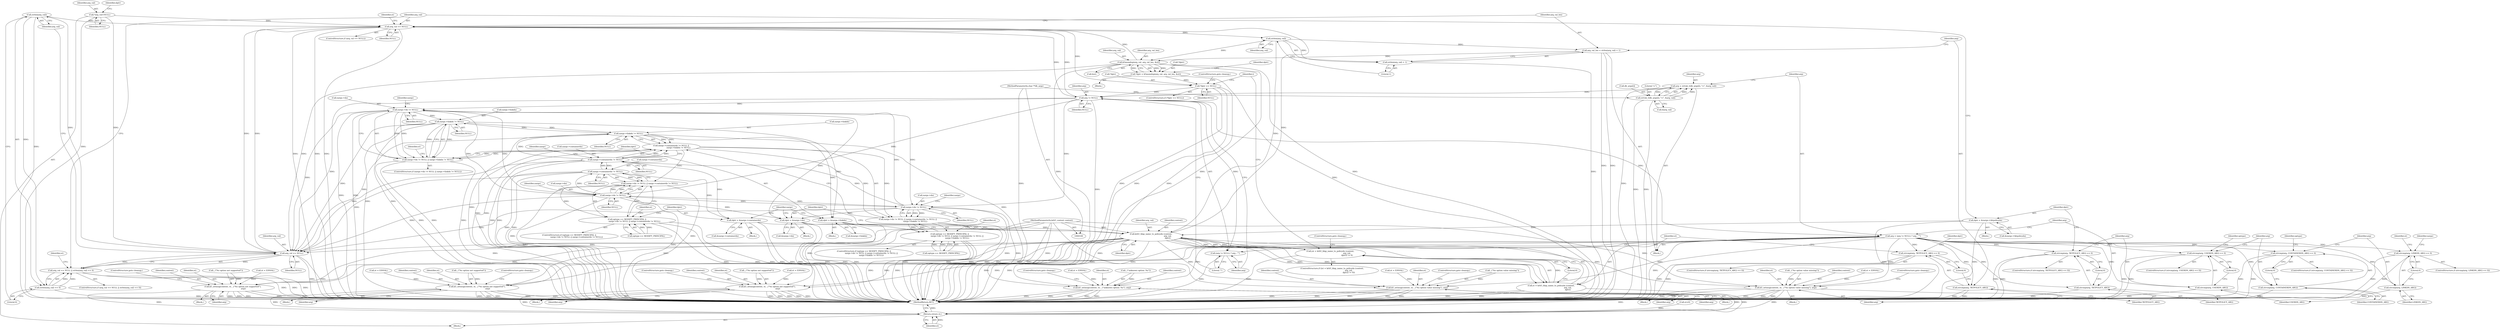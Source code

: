 digraph "0_krb5_08c642c09c38a9c6454ab43a9b53b2a89b9eef99@API" {
"1000322" [label="(Call,strlen(arg_val))"];
"1000318" [label="(Call,arg_val == NULL)"];
"1000368" [label="(Call,krb5_ldap_name_to_policydn (context,\n                                                      arg_val,\n                                                      dptr))"];
"1000101" [label="(MethodParameterIn,krb5_context context)"];
"1000354" [label="(Call,strlen(arg_val))"];
"1000337" [label="(Call,arg_val == NULL)"];
"1000379" [label="(Call,k5memdup(arg_val, arg_val_len, &st))"];
"1000351" [label="(Call,arg_val_len = strlen(arg_val) + 1)"];
"1000119" [label="(Call,*arg_val=NULL)"];
"1000322" [label="(Call,strlen(arg_val))"];
"1000155" [label="(Call,arg != NULL)"];
"1000143" [label="(Call,arg = strtok_r(db_args[i], \"=\", &arg_val))"];
"1000145" [label="(Call,strtok_r(db_args[i], \"=\", &arg_val))"];
"1000102" [label="(MethodParameterIn,char **db_args)"];
"1000385" [label="(Call,*dptr == NULL)"];
"1000376" [label="(Call,*dptr = k5memdup(arg_val, arg_val_len, &st))"];
"1000167" [label="(Call,dptr = &xargs->tktpolicydn)"];
"1000293" [label="(Call,dptr = &xargs->linkdn)"];
"1000199" [label="(Call,xargs->linkdn != NULL)"];
"1000277" [label="(Call,xargs->linkdn != NULL)"];
"1000272" [label="(Call,xargs->dn != NULL)"];
"1000235" [label="(Call,xargs->dn != NULL)"];
"1000188" [label="(Call,xargs->dn != NULL)"];
"1000194" [label="(Call,xargs->containerdn != NULL)"];
"1000240" [label="(Call,xargs->containerdn != NULL)"];
"1000215" [label="(Call,dptr = &xargs->dn)"];
"1000256" [label="(Call,dptr = &xargs->containerdn)"];
"1000321" [label="(Call,strlen(arg_val) == 0)"];
"1000317" [label="(Call,arg_val == NULL || strlen(arg_val) == 0)"];
"1000152" [label="(Call,arg = (arg != NULL) ? arg : \"\")"];
"1000161" [label="(Call,strcmp(arg, TKTPOLICY_ARG) == 0)"];
"1000162" [label="(Call,strcmp(arg, TKTPOLICY_ARG))"];
"1000176" [label="(Call,strcmp(arg, USERDN_ARG) == 0)"];
"1000177" [label="(Call,strcmp(arg, USERDN_ARG))"];
"1000208" [label="(Call,k5_setmsg(context, st, _(\"%s option not supported\"),\n                                  arg))"];
"1000391" [label="(Return,return st;)"];
"1000223" [label="(Call,strcmp(arg, CONTAINERDN_ARG) == 0)"];
"1000224" [label="(Call,strcmp(arg, CONTAINERDN_ARG))"];
"1000249" [label="(Call,k5_setmsg(context, st, _(\"%s option not supported\"),\n                                  arg))"];
"1000264" [label="(Call,strcmp(arg, LINKDN_ARG) == 0)"];
"1000265" [label="(Call,strcmp(arg, LINKDN_ARG))"];
"1000286" [label="(Call,k5_setmsg(context, st, _(\"%s option not supported\"),\n                                  arg))"];
"1000304" [label="(Call,k5_setmsg(context, st, _(\"unknown option: %s\"), arg))"];
"1000329" [label="(Call,k5_setmsg(context, st, _(\"%s option value missing\"), arg))"];
"1000344" [label="(Call,k5_setmsg(context, st, _(\"%s option value missing\"), arg))"];
"1000358" [label="(Call,strcmp(arg, TKTPOLICY_ARG) == 0)"];
"1000359" [label="(Call,strcmp(arg, TKTPOLICY_ARG))"];
"1000154" [label="(Call,(arg != NULL) ? arg : \"\")"];
"1000187" [label="(Call,xargs->dn != NULL || xargs->containerdn != NULL ||\n                        xargs->linkdn != NULL)"];
"1000183" [label="(Call,optype == MODIFY_PRINCIPAL ||\n                        xargs->dn != NULL || xargs->containerdn != NULL ||\n                        xargs->linkdn != NULL)"];
"1000193" [label="(Call,xargs->containerdn != NULL ||\n                        xargs->linkdn != NULL)"];
"1000234" [label="(Call,xargs->dn != NULL || xargs->containerdn != NULL)"];
"1000230" [label="(Call,optype == MODIFY_PRINCIPAL ||\n                        xargs->dn != NULL || xargs->containerdn != NULL)"];
"1000271" [label="(Call,xargs->dn != NULL || xargs->linkdn != NULL)"];
"1000365" [label="(Call,(st = krb5_ldap_name_to_policydn (context,\n                                                      arg_val,\n                                                      dptr)) != 0)"];
"1000366" [label="(Call,st = krb5_ldap_name_to_policydn (context,\n                                                      arg_val,\n                                                      dptr))"];
"1000353" [label="(Call,strlen(arg_val) + 1)"];
"1000177" [label="(Call,strcmp(arg, USERDN_ARG))"];
"1000241" [label="(Call,xargs->containerdn)"];
"1000254" [label="(Identifier,arg)"];
"1000231" [label="(Call,optype == MODIFY_PRINCIPAL)"];
"1000269" [label="(Block,)"];
"1000229" [label="(ControlStructure,if (optype == MODIFY_PRINCIPAL ||\n                        xargs->dn != NULL || xargs->containerdn != NULL))"];
"1000355" [label="(Identifier,arg_val)"];
"1000321" [label="(Call,strlen(arg_val) == 0)"];
"1000200" [label="(Call,xargs->linkdn)"];
"1000222" [label="(ControlStructure,if (strcmp(arg, CONTAINERDN_ARG) == 0))"];
"1000332" [label="(Call,_(\"%s option value missing\"))"];
"1000284" [label="(Identifier,st)"];
"1000152" [label="(Call,arg = (arg != NULL) ? arg : \"\")"];
"1000322" [label="(Call,strlen(arg_val))"];
"1000101" [label="(MethodParameterIn,krb5_context context)"];
"1000256" [label="(Call,dptr = &xargs->containerdn)"];
"1000347" [label="(Call,_(\"%s option value missing\"))"];
"1000266" [label="(Identifier,arg)"];
"1000163" [label="(Identifier,arg)"];
"1000249" [label="(Call,k5_setmsg(context, st, _(\"%s option not supported\"),\n                                  arg))"];
"1000225" [label="(Identifier,arg)"];
"1000344" [label="(Call,k5_setmsg(context, st, _(\"%s option value missing\"), arg))"];
"1000283" [label="(Call,st = EINVAL)"];
"1000210" [label="(Identifier,st)"];
"1000331" [label="(Identifier,st)"];
"1000278" [label="(Call,xargs->linkdn)"];
"1000178" [label="(Identifier,arg)"];
"1000199" [label="(Call,xargs->linkdn != NULL)"];
"1000246" [label="(Call,st = EINVAL)"];
"1000289" [label="(Call,_(\"%s option not supported\"))"];
"1000149" [label="(Literal,\"=\")"];
"1000188" [label="(Call,xargs->dn != NULL)"];
"1000370" [label="(Identifier,arg_val)"];
"1000305" [label="(Identifier,context)"];
"1000157" [label="(Identifier,NULL)"];
"1000228" [label="(Block,)"];
"1000161" [label="(Call,strcmp(arg, TKTPOLICY_ARG) == 0)"];
"1000337" [label="(Call,arg_val == NULL)"];
"1000309" [label="(Identifier,arg)"];
"1000234" [label="(Call,xargs->dn != NULL || xargs->containerdn != NULL)"];
"1000317" [label="(Call,arg_val == NULL || strlen(arg_val) == 0)"];
"1000356" [label="(Literal,1)"];
"1000120" [label="(Identifier,arg_val)"];
"1000124" [label="(Identifier,dptr)"];
"1000319" [label="(Identifier,arg_val)"];
"1000257" [label="(Identifier,dptr)"];
"1000371" [label="(Identifier,dptr)"];
"1000271" [label="(Call,xargs->dn != NULL || xargs->linkdn != NULL)"];
"1000316" [label="(ControlStructure,if (arg_val == NULL || strlen(arg_val) == 0))"];
"1000381" [label="(Identifier,arg_val_len)"];
"1000146" [label="(Call,db_args[i])"];
"1000292" [label="(ControlStructure,goto cleanup;)"];
"1000377" [label="(Call,*dptr)"];
"1000242" [label="(Identifier,xargs)"];
"1000323" [label="(Identifier,arg_val)"];
"1000176" [label="(Call,strcmp(arg, USERDN_ARG) == 0)"];
"1000230" [label="(Call,optype == MODIFY_PRINCIPAL ||\n                        xargs->dn != NULL || xargs->containerdn != NULL)"];
"1000310" [label="(ControlStructure,goto cleanup;)"];
"1000195" [label="(Call,xargs->containerdn)"];
"1000245" [label="(Block,)"];
"1000179" [label="(Identifier,USERDN_ARG)"];
"1000227" [label="(Literal,0)"];
"1000329" [label="(Call,k5_setmsg(context, st, _(\"%s option value missing\"), arg))"];
"1000393" [label="(MethodReturn,RET)"];
"1000180" [label="(Literal,0)"];
"1000144" [label="(Identifier,arg)"];
"1000325" [label="(Block,)"];
"1000205" [label="(Call,st = EINVAL)"];
"1000313" [label="(Identifier,xargs)"];
"1000203" [label="(Identifier,NULL)"];
"1000352" [label="(Identifier,arg_val_len)"];
"1000226" [label="(Identifier,CONTAINERDN_ARG)"];
"1000287" [label="(Identifier,context)"];
"1000335" [label="(ControlStructure,goto cleanup;)"];
"1000244" [label="(Identifier,NULL)"];
"1000264" [label="(Call,strcmp(arg, LINKDN_ARG) == 0)"];
"1000334" [label="(Identifier,arg)"];
"1000358" [label="(Call,strcmp(arg, TKTPOLICY_ARG) == 0)"];
"1000162" [label="(Call,strcmp(arg, TKTPOLICY_ARG))"];
"1000304" [label="(Call,k5_setmsg(context, st, _(\"unknown option: %s\"), arg))"];
"1000143" [label="(Call,arg = strtok_r(db_args[i], \"=\", &arg_val))"];
"1000302" [label="(Identifier,st)"];
"1000102" [label="(MethodParameterIn,char **db_args)"];
"1000216" [label="(Identifier,dptr)"];
"1000247" [label="(Identifier,st)"];
"1000184" [label="(Call,optype == MODIFY_PRINCIPAL)"];
"1000291" [label="(Identifier,arg)"];
"1000367" [label="(Identifier,st)"];
"1000175" [label="(ControlStructure,if (strcmp(arg, USERDN_ARG) == 0))"];
"1000277" [label="(Call,xargs->linkdn != NULL)"];
"1000141" [label="(Identifier,i)"];
"1000250" [label="(Identifier,context)"];
"1000376" [label="(Call,*dptr = k5memdup(arg_val, arg_val_len, &st))"];
"1000268" [label="(Literal,0)"];
"1000389" [label="(ControlStructure,goto cleanup;)"];
"1000392" [label="(Identifier,st)"];
"1000301" [label="(Call,st = EINVAL)"];
"1000273" [label="(Call,xargs->dn)"];
"1000345" [label="(Identifier,context)"];
"1000288" [label="(Identifier,st)"];
"1000380" [label="(Identifier,arg_val)"];
"1000232" [label="(Identifier,optype)"];
"1000183" [label="(Call,optype == MODIFY_PRINCIPAL ||\n                        xargs->dn != NULL || xargs->containerdn != NULL ||\n                        xargs->linkdn != NULL)"];
"1000251" [label="(Identifier,st)"];
"1000307" [label="(Call,_(\"unknown option: %s\"))"];
"1000318" [label="(Call,arg_val == NULL)"];
"1000324" [label="(Literal,0)"];
"1000270" [label="(ControlStructure,if (xargs->dn != NULL || xargs->linkdn != NULL))"];
"1000375" [label="(Block,)"];
"1000192" [label="(Identifier,NULL)"];
"1000385" [label="(Call,*dptr == NULL)"];
"1000213" [label="(Identifier,arg)"];
"1000158" [label="(Identifier,arg)"];
"1000198" [label="(Identifier,NULL)"];
"1000208" [label="(Call,k5_setmsg(context, st, _(\"%s option not supported\"),\n                                  arg))"];
"1000154" [label="(Call,(arg != NULL) ? arg : \"\")"];
"1000364" [label="(ControlStructure,if ((st = krb5_ldap_name_to_policydn (context,\n                                                      arg_val,\n                                                      dptr)) != 0))"];
"1000193" [label="(Call,xargs->containerdn != NULL ||\n                        xargs->linkdn != NULL)"];
"1000379" [label="(Call,k5memdup(arg_val, arg_val_len, &st))"];
"1000306" [label="(Identifier,st)"];
"1000330" [label="(Identifier,context)"];
"1000366" [label="(Call,st = krb5_ldap_name_to_policydn (context,\n                                                      arg_val,\n                                                      dptr))"];
"1000362" [label="(Literal,0)"];
"1000215" [label="(Call,dptr = &xargs->dn)"];
"1000326" [label="(Call,st = EINVAL)"];
"1000267" [label="(Identifier,LINKDN_ARG)"];
"1000368" [label="(Call,krb5_ldap_name_to_policydn (context,\n                                                      arg_val,\n                                                      dptr))"];
"1000339" [label="(Identifier,NULL)"];
"1000391" [label="(Return,return st;)"];
"1000167" [label="(Call,dptr = &xargs->tktpolicydn)"];
"1000121" [label="(Identifier,NULL)"];
"1000153" [label="(Identifier,arg)"];
"1000217" [label="(Call,&xargs->dn)"];
"1000351" [label="(Call,arg_val_len = strlen(arg_val) + 1)"];
"1000295" [label="(Call,&xargs->linkdn)"];
"1000185" [label="(Identifier,optype)"];
"1000360" [label="(Identifier,arg)"];
"1000265" [label="(Call,strcmp(arg, LINKDN_ARG))"];
"1000155" [label="(Call,arg != NULL)"];
"1000341" [label="(Call,st = EINVAL)"];
"1000384" [label="(ControlStructure,if (*dptr == NULL))"];
"1000204" [label="(Block,)"];
"1000350" [label="(ControlStructure,goto cleanup;)"];
"1000201" [label="(Identifier,xargs)"];
"1000239" [label="(Identifier,NULL)"];
"1000382" [label="(Call,&st)"];
"1000189" [label="(Call,xargs->dn)"];
"1000168" [label="(Identifier,dptr)"];
"1000182" [label="(ControlStructure,if (optype == MODIFY_PRINCIPAL ||\n                        xargs->dn != NULL || xargs->containerdn != NULL ||\n                        xargs->linkdn != NULL))"];
"1000272" [label="(Call,xargs->dn != NULL)"];
"1000258" [label="(Call,&xargs->containerdn)"];
"1000349" [label="(Identifier,arg)"];
"1000165" [label="(Literal,0)"];
"1000300" [label="(Block,)"];
"1000346" [label="(Identifier,st)"];
"1000281" [label="(Identifier,NULL)"];
"1000276" [label="(Identifier,NULL)"];
"1000164" [label="(Identifier,TKTPOLICY_ARG)"];
"1000357" [label="(ControlStructure,if (strcmp(arg, TKTPOLICY_ARG) == 0))"];
"1000223" [label="(Call,strcmp(arg, CONTAINERDN_ARG) == 0)"];
"1000373" [label="(ControlStructure,goto cleanup;)"];
"1000169" [label="(Call,&xargs->tktpolicydn)"];
"1000235" [label="(Call,xargs->dn != NULL)"];
"1000263" [label="(ControlStructure,if (strcmp(arg, LINKDN_ARG) == 0))"];
"1000388" [label="(Identifier,NULL)"];
"1000194" [label="(Call,xargs->containerdn != NULL)"];
"1000274" [label="(Identifier,xargs)"];
"1000166" [label="(Block,)"];
"1000214" [label="(ControlStructure,goto cleanup;)"];
"1000293" [label="(Call,dptr = &xargs->linkdn)"];
"1000111" [label="(Call,st=0)"];
"1000327" [label="(Identifier,st)"];
"1000206" [label="(Identifier,st)"];
"1000160" [label="(ControlStructure,if (strcmp(arg, TKTPOLICY_ARG) == 0))"];
"1000187" [label="(Call,xargs->dn != NULL || xargs->containerdn != NULL ||\n                        xargs->linkdn != NULL)"];
"1000387" [label="(Identifier,dptr)"];
"1000365" [label="(Call,(st = krb5_ldap_name_to_policydn (context,\n                                                      arg_val,\n                                                      dptr)) != 0)"];
"1000336" [label="(ControlStructure,if (arg_val == NULL))"];
"1000286" [label="(Call,k5_setmsg(context, st, _(\"%s option not supported\"),\n                                  arg))"];
"1000386" [label="(Call,*dptr)"];
"1000252" [label="(Call,_(\"%s option not supported\"))"];
"1000361" [label="(Identifier,TKTPOLICY_ARG)"];
"1000279" [label="(Identifier,xargs)"];
"1000224" [label="(Call,strcmp(arg, CONTAINERDN_ARG))"];
"1000354" [label="(Call,strlen(arg_val))"];
"1000294" [label="(Identifier,dptr)"];
"1000338" [label="(Identifier,arg_val)"];
"1000209" [label="(Identifier,context)"];
"1000342" [label="(Identifier,st)"];
"1000369" [label="(Identifier,context)"];
"1000181" [label="(Block,)"];
"1000150" [label="(Call,&arg_val)"];
"1000372" [label="(Literal,0)"];
"1000236" [label="(Call,xargs->dn)"];
"1000240" [label="(Call,xargs->containerdn != NULL)"];
"1000340" [label="(Block,)"];
"1000142" [label="(Block,)"];
"1000105" [label="(Block,)"];
"1000282" [label="(Block,)"];
"1000359" [label="(Call,strcmp(arg, TKTPOLICY_ARG))"];
"1000156" [label="(Identifier,arg)"];
"1000353" [label="(Call,strlen(arg_val) + 1)"];
"1000196" [label="(Identifier,xargs)"];
"1000378" [label="(Identifier,dptr)"];
"1000320" [label="(Identifier,NULL)"];
"1000159" [label="(Literal,\"\")"];
"1000255" [label="(ControlStructure,goto cleanup;)"];
"1000119" [label="(Call,*arg_val=NULL)"];
"1000211" [label="(Call,_(\"%s option not supported\"))"];
"1000145" [label="(Call,strtok_r(db_args[i], \"=\", &arg_val))"];
"1000322" -> "1000321"  [label="AST: "];
"1000322" -> "1000323"  [label="CFG: "];
"1000323" -> "1000322"  [label="AST: "];
"1000324" -> "1000322"  [label="CFG: "];
"1000322" -> "1000393"  [label="DDG: "];
"1000322" -> "1000321"  [label="DDG: "];
"1000318" -> "1000322"  [label="DDG: "];
"1000322" -> "1000337"  [label="DDG: "];
"1000318" -> "1000317"  [label="AST: "];
"1000318" -> "1000320"  [label="CFG: "];
"1000319" -> "1000318"  [label="AST: "];
"1000320" -> "1000318"  [label="AST: "];
"1000323" -> "1000318"  [label="CFG: "];
"1000317" -> "1000318"  [label="CFG: "];
"1000318" -> "1000393"  [label="DDG: "];
"1000318" -> "1000393"  [label="DDG: "];
"1000318" -> "1000317"  [label="DDG: "];
"1000318" -> "1000317"  [label="DDG: "];
"1000368" -> "1000318"  [label="DDG: "];
"1000379" -> "1000318"  [label="DDG: "];
"1000119" -> "1000318"  [label="DDG: "];
"1000235" -> "1000318"  [label="DDG: "];
"1000155" -> "1000318"  [label="DDG: "];
"1000199" -> "1000318"  [label="DDG: "];
"1000272" -> "1000318"  [label="DDG: "];
"1000277" -> "1000318"  [label="DDG: "];
"1000240" -> "1000318"  [label="DDG: "];
"1000188" -> "1000318"  [label="DDG: "];
"1000194" -> "1000318"  [label="DDG: "];
"1000318" -> "1000337"  [label="DDG: "];
"1000318" -> "1000337"  [label="DDG: "];
"1000368" -> "1000366"  [label="AST: "];
"1000368" -> "1000371"  [label="CFG: "];
"1000369" -> "1000368"  [label="AST: "];
"1000370" -> "1000368"  [label="AST: "];
"1000371" -> "1000368"  [label="AST: "];
"1000366" -> "1000368"  [label="CFG: "];
"1000368" -> "1000393"  [label="DDG: "];
"1000368" -> "1000393"  [label="DDG: "];
"1000368" -> "1000393"  [label="DDG: "];
"1000368" -> "1000208"  [label="DDG: "];
"1000368" -> "1000249"  [label="DDG: "];
"1000368" -> "1000286"  [label="DDG: "];
"1000368" -> "1000304"  [label="DDG: "];
"1000368" -> "1000329"  [label="DDG: "];
"1000368" -> "1000337"  [label="DDG: "];
"1000368" -> "1000344"  [label="DDG: "];
"1000368" -> "1000365"  [label="DDG: "];
"1000368" -> "1000365"  [label="DDG: "];
"1000368" -> "1000365"  [label="DDG: "];
"1000368" -> "1000366"  [label="DDG: "];
"1000368" -> "1000366"  [label="DDG: "];
"1000368" -> "1000366"  [label="DDG: "];
"1000101" -> "1000368"  [label="DDG: "];
"1000354" -> "1000368"  [label="DDG: "];
"1000167" -> "1000368"  [label="DDG: "];
"1000293" -> "1000368"  [label="DDG: "];
"1000215" -> "1000368"  [label="DDG: "];
"1000256" -> "1000368"  [label="DDG: "];
"1000101" -> "1000100"  [label="AST: "];
"1000101" -> "1000393"  [label="DDG: "];
"1000101" -> "1000208"  [label="DDG: "];
"1000101" -> "1000249"  [label="DDG: "];
"1000101" -> "1000286"  [label="DDG: "];
"1000101" -> "1000304"  [label="DDG: "];
"1000101" -> "1000329"  [label="DDG: "];
"1000101" -> "1000344"  [label="DDG: "];
"1000354" -> "1000353"  [label="AST: "];
"1000354" -> "1000355"  [label="CFG: "];
"1000355" -> "1000354"  [label="AST: "];
"1000356" -> "1000354"  [label="CFG: "];
"1000354" -> "1000351"  [label="DDG: "];
"1000354" -> "1000353"  [label="DDG: "];
"1000337" -> "1000354"  [label="DDG: "];
"1000354" -> "1000379"  [label="DDG: "];
"1000337" -> "1000336"  [label="AST: "];
"1000337" -> "1000339"  [label="CFG: "];
"1000338" -> "1000337"  [label="AST: "];
"1000339" -> "1000337"  [label="AST: "];
"1000342" -> "1000337"  [label="CFG: "];
"1000352" -> "1000337"  [label="CFG: "];
"1000337" -> "1000393"  [label="DDG: "];
"1000337" -> "1000393"  [label="DDG: "];
"1000337" -> "1000393"  [label="DDG: "];
"1000337" -> "1000155"  [label="DDG: "];
"1000379" -> "1000337"  [label="DDG: "];
"1000119" -> "1000337"  [label="DDG: "];
"1000155" -> "1000337"  [label="DDG: "];
"1000337" -> "1000385"  [label="DDG: "];
"1000379" -> "1000376"  [label="AST: "];
"1000379" -> "1000382"  [label="CFG: "];
"1000380" -> "1000379"  [label="AST: "];
"1000381" -> "1000379"  [label="AST: "];
"1000382" -> "1000379"  [label="AST: "];
"1000376" -> "1000379"  [label="CFG: "];
"1000379" -> "1000393"  [label="DDG: "];
"1000379" -> "1000393"  [label="DDG: "];
"1000379" -> "1000393"  [label="DDG: "];
"1000379" -> "1000376"  [label="DDG: "];
"1000379" -> "1000376"  [label="DDG: "];
"1000379" -> "1000376"  [label="DDG: "];
"1000351" -> "1000379"  [label="DDG: "];
"1000351" -> "1000142"  [label="AST: "];
"1000351" -> "1000353"  [label="CFG: "];
"1000352" -> "1000351"  [label="AST: "];
"1000353" -> "1000351"  [label="AST: "];
"1000360" -> "1000351"  [label="CFG: "];
"1000351" -> "1000393"  [label="DDG: "];
"1000351" -> "1000393"  [label="DDG: "];
"1000119" -> "1000105"  [label="AST: "];
"1000119" -> "1000121"  [label="CFG: "];
"1000120" -> "1000119"  [label="AST: "];
"1000121" -> "1000119"  [label="AST: "];
"1000124" -> "1000119"  [label="CFG: "];
"1000119" -> "1000393"  [label="DDG: "];
"1000155" -> "1000154"  [label="AST: "];
"1000155" -> "1000157"  [label="CFG: "];
"1000156" -> "1000155"  [label="AST: "];
"1000157" -> "1000155"  [label="AST: "];
"1000158" -> "1000155"  [label="CFG: "];
"1000159" -> "1000155"  [label="CFG: "];
"1000155" -> "1000393"  [label="DDG: "];
"1000155" -> "1000152"  [label="DDG: "];
"1000143" -> "1000155"  [label="DDG: "];
"1000385" -> "1000155"  [label="DDG: "];
"1000155" -> "1000154"  [label="DDG: "];
"1000155" -> "1000188"  [label="DDG: "];
"1000155" -> "1000235"  [label="DDG: "];
"1000155" -> "1000272"  [label="DDG: "];
"1000143" -> "1000142"  [label="AST: "];
"1000143" -> "1000145"  [label="CFG: "];
"1000144" -> "1000143"  [label="AST: "];
"1000145" -> "1000143"  [label="AST: "];
"1000153" -> "1000143"  [label="CFG: "];
"1000143" -> "1000393"  [label="DDG: "];
"1000145" -> "1000143"  [label="DDG: "];
"1000145" -> "1000143"  [label="DDG: "];
"1000145" -> "1000143"  [label="DDG: "];
"1000145" -> "1000150"  [label="CFG: "];
"1000146" -> "1000145"  [label="AST: "];
"1000149" -> "1000145"  [label="AST: "];
"1000150" -> "1000145"  [label="AST: "];
"1000145" -> "1000393"  [label="DDG: "];
"1000145" -> "1000393"  [label="DDG: "];
"1000102" -> "1000145"  [label="DDG: "];
"1000102" -> "1000100"  [label="AST: "];
"1000102" -> "1000393"  [label="DDG: "];
"1000385" -> "1000384"  [label="AST: "];
"1000385" -> "1000388"  [label="CFG: "];
"1000386" -> "1000385"  [label="AST: "];
"1000388" -> "1000385"  [label="AST: "];
"1000389" -> "1000385"  [label="CFG: "];
"1000141" -> "1000385"  [label="CFG: "];
"1000385" -> "1000393"  [label="DDG: "];
"1000385" -> "1000393"  [label="DDG: "];
"1000385" -> "1000393"  [label="DDG: "];
"1000376" -> "1000385"  [label="DDG: "];
"1000376" -> "1000375"  [label="AST: "];
"1000377" -> "1000376"  [label="AST: "];
"1000387" -> "1000376"  [label="CFG: "];
"1000376" -> "1000393"  [label="DDG: "];
"1000167" -> "1000166"  [label="AST: "];
"1000167" -> "1000169"  [label="CFG: "];
"1000168" -> "1000167"  [label="AST: "];
"1000169" -> "1000167"  [label="AST: "];
"1000338" -> "1000167"  [label="CFG: "];
"1000167" -> "1000393"  [label="DDG: "];
"1000167" -> "1000393"  [label="DDG: "];
"1000293" -> "1000269"  [label="AST: "];
"1000293" -> "1000295"  [label="CFG: "];
"1000294" -> "1000293"  [label="AST: "];
"1000295" -> "1000293"  [label="AST: "];
"1000313" -> "1000293"  [label="CFG: "];
"1000293" -> "1000393"  [label="DDG: "];
"1000293" -> "1000393"  [label="DDG: "];
"1000199" -> "1000293"  [label="DDG: "];
"1000277" -> "1000293"  [label="DDG: "];
"1000199" -> "1000193"  [label="AST: "];
"1000199" -> "1000203"  [label="CFG: "];
"1000200" -> "1000199"  [label="AST: "];
"1000203" -> "1000199"  [label="AST: "];
"1000193" -> "1000199"  [label="CFG: "];
"1000199" -> "1000393"  [label="DDG: "];
"1000199" -> "1000393"  [label="DDG: "];
"1000199" -> "1000193"  [label="DDG: "];
"1000199" -> "1000193"  [label="DDG: "];
"1000277" -> "1000199"  [label="DDG: "];
"1000194" -> "1000199"  [label="DDG: "];
"1000199" -> "1000277"  [label="DDG: "];
"1000277" -> "1000271"  [label="AST: "];
"1000277" -> "1000281"  [label="CFG: "];
"1000278" -> "1000277"  [label="AST: "];
"1000281" -> "1000277"  [label="AST: "];
"1000271" -> "1000277"  [label="CFG: "];
"1000277" -> "1000393"  [label="DDG: "];
"1000277" -> "1000393"  [label="DDG: "];
"1000277" -> "1000271"  [label="DDG: "];
"1000277" -> "1000271"  [label="DDG: "];
"1000272" -> "1000277"  [label="DDG: "];
"1000272" -> "1000271"  [label="AST: "];
"1000272" -> "1000276"  [label="CFG: "];
"1000273" -> "1000272"  [label="AST: "];
"1000276" -> "1000272"  [label="AST: "];
"1000279" -> "1000272"  [label="CFG: "];
"1000271" -> "1000272"  [label="CFG: "];
"1000272" -> "1000393"  [label="DDG: "];
"1000272" -> "1000393"  [label="DDG: "];
"1000272" -> "1000188"  [label="DDG: "];
"1000272" -> "1000215"  [label="DDG: "];
"1000272" -> "1000235"  [label="DDG: "];
"1000272" -> "1000271"  [label="DDG: "];
"1000272" -> "1000271"  [label="DDG: "];
"1000235" -> "1000272"  [label="DDG: "];
"1000188" -> "1000272"  [label="DDG: "];
"1000235" -> "1000234"  [label="AST: "];
"1000235" -> "1000239"  [label="CFG: "];
"1000236" -> "1000235"  [label="AST: "];
"1000239" -> "1000235"  [label="AST: "];
"1000242" -> "1000235"  [label="CFG: "];
"1000234" -> "1000235"  [label="CFG: "];
"1000235" -> "1000393"  [label="DDG: "];
"1000235" -> "1000393"  [label="DDG: "];
"1000235" -> "1000188"  [label="DDG: "];
"1000235" -> "1000215"  [label="DDG: "];
"1000235" -> "1000234"  [label="DDG: "];
"1000235" -> "1000234"  [label="DDG: "];
"1000188" -> "1000235"  [label="DDG: "];
"1000235" -> "1000240"  [label="DDG: "];
"1000188" -> "1000187"  [label="AST: "];
"1000188" -> "1000192"  [label="CFG: "];
"1000189" -> "1000188"  [label="AST: "];
"1000192" -> "1000188"  [label="AST: "];
"1000196" -> "1000188"  [label="CFG: "];
"1000187" -> "1000188"  [label="CFG: "];
"1000188" -> "1000393"  [label="DDG: "];
"1000188" -> "1000393"  [label="DDG: "];
"1000188" -> "1000187"  [label="DDG: "];
"1000188" -> "1000187"  [label="DDG: "];
"1000188" -> "1000194"  [label="DDG: "];
"1000188" -> "1000215"  [label="DDG: "];
"1000194" -> "1000193"  [label="AST: "];
"1000194" -> "1000198"  [label="CFG: "];
"1000195" -> "1000194"  [label="AST: "];
"1000198" -> "1000194"  [label="AST: "];
"1000201" -> "1000194"  [label="CFG: "];
"1000193" -> "1000194"  [label="CFG: "];
"1000194" -> "1000393"  [label="DDG: "];
"1000194" -> "1000393"  [label="DDG: "];
"1000194" -> "1000193"  [label="DDG: "];
"1000194" -> "1000193"  [label="DDG: "];
"1000240" -> "1000194"  [label="DDG: "];
"1000194" -> "1000240"  [label="DDG: "];
"1000194" -> "1000256"  [label="DDG: "];
"1000240" -> "1000234"  [label="AST: "];
"1000240" -> "1000244"  [label="CFG: "];
"1000241" -> "1000240"  [label="AST: "];
"1000244" -> "1000240"  [label="AST: "];
"1000234" -> "1000240"  [label="CFG: "];
"1000240" -> "1000393"  [label="DDG: "];
"1000240" -> "1000393"  [label="DDG: "];
"1000240" -> "1000234"  [label="DDG: "];
"1000240" -> "1000234"  [label="DDG: "];
"1000240" -> "1000256"  [label="DDG: "];
"1000215" -> "1000181"  [label="AST: "];
"1000215" -> "1000217"  [label="CFG: "];
"1000216" -> "1000215"  [label="AST: "];
"1000217" -> "1000215"  [label="AST: "];
"1000313" -> "1000215"  [label="CFG: "];
"1000215" -> "1000393"  [label="DDG: "];
"1000215" -> "1000393"  [label="DDG: "];
"1000256" -> "1000228"  [label="AST: "];
"1000256" -> "1000258"  [label="CFG: "];
"1000257" -> "1000256"  [label="AST: "];
"1000258" -> "1000256"  [label="AST: "];
"1000313" -> "1000256"  [label="CFG: "];
"1000256" -> "1000393"  [label="DDG: "];
"1000256" -> "1000393"  [label="DDG: "];
"1000321" -> "1000317"  [label="AST: "];
"1000321" -> "1000324"  [label="CFG: "];
"1000324" -> "1000321"  [label="AST: "];
"1000317" -> "1000321"  [label="CFG: "];
"1000321" -> "1000393"  [label="DDG: "];
"1000321" -> "1000317"  [label="DDG: "];
"1000321" -> "1000317"  [label="DDG: "];
"1000317" -> "1000316"  [label="AST: "];
"1000327" -> "1000317"  [label="CFG: "];
"1000338" -> "1000317"  [label="CFG: "];
"1000317" -> "1000393"  [label="DDG: "];
"1000317" -> "1000393"  [label="DDG: "];
"1000317" -> "1000393"  [label="DDG: "];
"1000152" -> "1000142"  [label="AST: "];
"1000152" -> "1000154"  [label="CFG: "];
"1000153" -> "1000152"  [label="AST: "];
"1000154" -> "1000152"  [label="AST: "];
"1000163" -> "1000152"  [label="CFG: "];
"1000152" -> "1000393"  [label="DDG: "];
"1000152" -> "1000161"  [label="DDG: "];
"1000152" -> "1000162"  [label="DDG: "];
"1000152" -> "1000176"  [label="DDG: "];
"1000152" -> "1000177"  [label="DDG: "];
"1000152" -> "1000208"  [label="DDG: "];
"1000152" -> "1000223"  [label="DDG: "];
"1000152" -> "1000224"  [label="DDG: "];
"1000152" -> "1000249"  [label="DDG: "];
"1000152" -> "1000264"  [label="DDG: "];
"1000152" -> "1000265"  [label="DDG: "];
"1000152" -> "1000286"  [label="DDG: "];
"1000152" -> "1000304"  [label="DDG: "];
"1000152" -> "1000329"  [label="DDG: "];
"1000152" -> "1000344"  [label="DDG: "];
"1000152" -> "1000358"  [label="DDG: "];
"1000152" -> "1000359"  [label="DDG: "];
"1000161" -> "1000160"  [label="AST: "];
"1000161" -> "1000165"  [label="CFG: "];
"1000162" -> "1000161"  [label="AST: "];
"1000165" -> "1000161"  [label="AST: "];
"1000168" -> "1000161"  [label="CFG: "];
"1000178" -> "1000161"  [label="CFG: "];
"1000161" -> "1000393"  [label="DDG: "];
"1000161" -> "1000393"  [label="DDG: "];
"1000162" -> "1000164"  [label="CFG: "];
"1000163" -> "1000162"  [label="AST: "];
"1000164" -> "1000162"  [label="AST: "];
"1000165" -> "1000162"  [label="CFG: "];
"1000162" -> "1000393"  [label="DDG: "];
"1000176" -> "1000175"  [label="AST: "];
"1000176" -> "1000180"  [label="CFG: "];
"1000177" -> "1000176"  [label="AST: "];
"1000180" -> "1000176"  [label="AST: "];
"1000185" -> "1000176"  [label="CFG: "];
"1000225" -> "1000176"  [label="CFG: "];
"1000176" -> "1000393"  [label="DDG: "];
"1000176" -> "1000393"  [label="DDG: "];
"1000177" -> "1000179"  [label="CFG: "];
"1000178" -> "1000177"  [label="AST: "];
"1000179" -> "1000177"  [label="AST: "];
"1000180" -> "1000177"  [label="CFG: "];
"1000177" -> "1000393"  [label="DDG: "];
"1000208" -> "1000204"  [label="AST: "];
"1000208" -> "1000213"  [label="CFG: "];
"1000209" -> "1000208"  [label="AST: "];
"1000210" -> "1000208"  [label="AST: "];
"1000211" -> "1000208"  [label="AST: "];
"1000213" -> "1000208"  [label="AST: "];
"1000214" -> "1000208"  [label="CFG: "];
"1000208" -> "1000393"  [label="DDG: "];
"1000208" -> "1000393"  [label="DDG: "];
"1000208" -> "1000393"  [label="DDG: "];
"1000208" -> "1000393"  [label="DDG: "];
"1000208" -> "1000393"  [label="DDG: "];
"1000205" -> "1000208"  [label="DDG: "];
"1000211" -> "1000208"  [label="DDG: "];
"1000208" -> "1000391"  [label="DDG: "];
"1000391" -> "1000105"  [label="AST: "];
"1000391" -> "1000392"  [label="CFG: "];
"1000392" -> "1000391"  [label="AST: "];
"1000393" -> "1000391"  [label="CFG: "];
"1000391" -> "1000393"  [label="DDG: "];
"1000392" -> "1000391"  [label="DDG: "];
"1000329" -> "1000391"  [label="DDG: "];
"1000249" -> "1000391"  [label="DDG: "];
"1000304" -> "1000391"  [label="DDG: "];
"1000366" -> "1000391"  [label="DDG: "];
"1000111" -> "1000391"  [label="DDG: "];
"1000286" -> "1000391"  [label="DDG: "];
"1000344" -> "1000391"  [label="DDG: "];
"1000223" -> "1000222"  [label="AST: "];
"1000223" -> "1000227"  [label="CFG: "];
"1000224" -> "1000223"  [label="AST: "];
"1000227" -> "1000223"  [label="AST: "];
"1000232" -> "1000223"  [label="CFG: "];
"1000266" -> "1000223"  [label="CFG: "];
"1000223" -> "1000393"  [label="DDG: "];
"1000223" -> "1000393"  [label="DDG: "];
"1000224" -> "1000226"  [label="CFG: "];
"1000225" -> "1000224"  [label="AST: "];
"1000226" -> "1000224"  [label="AST: "];
"1000227" -> "1000224"  [label="CFG: "];
"1000224" -> "1000393"  [label="DDG: "];
"1000249" -> "1000245"  [label="AST: "];
"1000249" -> "1000254"  [label="CFG: "];
"1000250" -> "1000249"  [label="AST: "];
"1000251" -> "1000249"  [label="AST: "];
"1000252" -> "1000249"  [label="AST: "];
"1000254" -> "1000249"  [label="AST: "];
"1000255" -> "1000249"  [label="CFG: "];
"1000249" -> "1000393"  [label="DDG: "];
"1000249" -> "1000393"  [label="DDG: "];
"1000249" -> "1000393"  [label="DDG: "];
"1000249" -> "1000393"  [label="DDG: "];
"1000249" -> "1000393"  [label="DDG: "];
"1000246" -> "1000249"  [label="DDG: "];
"1000252" -> "1000249"  [label="DDG: "];
"1000264" -> "1000263"  [label="AST: "];
"1000264" -> "1000268"  [label="CFG: "];
"1000265" -> "1000264"  [label="AST: "];
"1000268" -> "1000264"  [label="AST: "];
"1000274" -> "1000264"  [label="CFG: "];
"1000302" -> "1000264"  [label="CFG: "];
"1000264" -> "1000393"  [label="DDG: "];
"1000264" -> "1000393"  [label="DDG: "];
"1000265" -> "1000267"  [label="CFG: "];
"1000266" -> "1000265"  [label="AST: "];
"1000267" -> "1000265"  [label="AST: "];
"1000268" -> "1000265"  [label="CFG: "];
"1000265" -> "1000393"  [label="DDG: "];
"1000286" -> "1000282"  [label="AST: "];
"1000286" -> "1000291"  [label="CFG: "];
"1000287" -> "1000286"  [label="AST: "];
"1000288" -> "1000286"  [label="AST: "];
"1000289" -> "1000286"  [label="AST: "];
"1000291" -> "1000286"  [label="AST: "];
"1000292" -> "1000286"  [label="CFG: "];
"1000286" -> "1000393"  [label="DDG: "];
"1000286" -> "1000393"  [label="DDG: "];
"1000286" -> "1000393"  [label="DDG: "];
"1000286" -> "1000393"  [label="DDG: "];
"1000286" -> "1000393"  [label="DDG: "];
"1000283" -> "1000286"  [label="DDG: "];
"1000289" -> "1000286"  [label="DDG: "];
"1000304" -> "1000300"  [label="AST: "];
"1000304" -> "1000309"  [label="CFG: "];
"1000305" -> "1000304"  [label="AST: "];
"1000306" -> "1000304"  [label="AST: "];
"1000307" -> "1000304"  [label="AST: "];
"1000309" -> "1000304"  [label="AST: "];
"1000310" -> "1000304"  [label="CFG: "];
"1000304" -> "1000393"  [label="DDG: "];
"1000304" -> "1000393"  [label="DDG: "];
"1000304" -> "1000393"  [label="DDG: "];
"1000304" -> "1000393"  [label="DDG: "];
"1000304" -> "1000393"  [label="DDG: "];
"1000301" -> "1000304"  [label="DDG: "];
"1000307" -> "1000304"  [label="DDG: "];
"1000329" -> "1000325"  [label="AST: "];
"1000329" -> "1000334"  [label="CFG: "];
"1000330" -> "1000329"  [label="AST: "];
"1000331" -> "1000329"  [label="AST: "];
"1000332" -> "1000329"  [label="AST: "];
"1000334" -> "1000329"  [label="AST: "];
"1000335" -> "1000329"  [label="CFG: "];
"1000329" -> "1000393"  [label="DDG: "];
"1000329" -> "1000393"  [label="DDG: "];
"1000329" -> "1000393"  [label="DDG: "];
"1000329" -> "1000393"  [label="DDG: "];
"1000329" -> "1000393"  [label="DDG: "];
"1000326" -> "1000329"  [label="DDG: "];
"1000332" -> "1000329"  [label="DDG: "];
"1000344" -> "1000340"  [label="AST: "];
"1000344" -> "1000349"  [label="CFG: "];
"1000345" -> "1000344"  [label="AST: "];
"1000346" -> "1000344"  [label="AST: "];
"1000347" -> "1000344"  [label="AST: "];
"1000349" -> "1000344"  [label="AST: "];
"1000350" -> "1000344"  [label="CFG: "];
"1000344" -> "1000393"  [label="DDG: "];
"1000344" -> "1000393"  [label="DDG: "];
"1000344" -> "1000393"  [label="DDG: "];
"1000344" -> "1000393"  [label="DDG: "];
"1000344" -> "1000393"  [label="DDG: "];
"1000341" -> "1000344"  [label="DDG: "];
"1000347" -> "1000344"  [label="DDG: "];
"1000358" -> "1000357"  [label="AST: "];
"1000358" -> "1000362"  [label="CFG: "];
"1000359" -> "1000358"  [label="AST: "];
"1000362" -> "1000358"  [label="AST: "];
"1000367" -> "1000358"  [label="CFG: "];
"1000378" -> "1000358"  [label="CFG: "];
"1000358" -> "1000393"  [label="DDG: "];
"1000358" -> "1000393"  [label="DDG: "];
"1000359" -> "1000361"  [label="CFG: "];
"1000360" -> "1000359"  [label="AST: "];
"1000361" -> "1000359"  [label="AST: "];
"1000362" -> "1000359"  [label="CFG: "];
"1000359" -> "1000393"  [label="DDG: "];
"1000359" -> "1000393"  [label="DDG: "];
"1000154" -> "1000158"  [label="CFG: "];
"1000154" -> "1000159"  [label="CFG: "];
"1000158" -> "1000154"  [label="AST: "];
"1000159" -> "1000154"  [label="AST: "];
"1000154" -> "1000393"  [label="DDG: "];
"1000187" -> "1000183"  [label="AST: "];
"1000187" -> "1000193"  [label="CFG: "];
"1000193" -> "1000187"  [label="AST: "];
"1000183" -> "1000187"  [label="CFG: "];
"1000187" -> "1000393"  [label="DDG: "];
"1000187" -> "1000393"  [label="DDG: "];
"1000187" -> "1000183"  [label="DDG: "];
"1000187" -> "1000183"  [label="DDG: "];
"1000193" -> "1000187"  [label="DDG: "];
"1000193" -> "1000187"  [label="DDG: "];
"1000183" -> "1000182"  [label="AST: "];
"1000183" -> "1000184"  [label="CFG: "];
"1000184" -> "1000183"  [label="AST: "];
"1000206" -> "1000183"  [label="CFG: "];
"1000216" -> "1000183"  [label="CFG: "];
"1000183" -> "1000393"  [label="DDG: "];
"1000183" -> "1000393"  [label="DDG: "];
"1000183" -> "1000393"  [label="DDG: "];
"1000184" -> "1000183"  [label="DDG: "];
"1000184" -> "1000183"  [label="DDG: "];
"1000193" -> "1000393"  [label="DDG: "];
"1000193" -> "1000393"  [label="DDG: "];
"1000271" -> "1000193"  [label="DDG: "];
"1000193" -> "1000234"  [label="DDG: "];
"1000193" -> "1000271"  [label="DDG: "];
"1000234" -> "1000230"  [label="AST: "];
"1000230" -> "1000234"  [label="CFG: "];
"1000234" -> "1000393"  [label="DDG: "];
"1000234" -> "1000393"  [label="DDG: "];
"1000234" -> "1000230"  [label="DDG: "];
"1000234" -> "1000230"  [label="DDG: "];
"1000230" -> "1000229"  [label="AST: "];
"1000230" -> "1000231"  [label="CFG: "];
"1000231" -> "1000230"  [label="AST: "];
"1000247" -> "1000230"  [label="CFG: "];
"1000257" -> "1000230"  [label="CFG: "];
"1000230" -> "1000393"  [label="DDG: "];
"1000230" -> "1000393"  [label="DDG: "];
"1000230" -> "1000393"  [label="DDG: "];
"1000231" -> "1000230"  [label="DDG: "];
"1000231" -> "1000230"  [label="DDG: "];
"1000271" -> "1000270"  [label="AST: "];
"1000284" -> "1000271"  [label="CFG: "];
"1000294" -> "1000271"  [label="CFG: "];
"1000271" -> "1000393"  [label="DDG: "];
"1000271" -> "1000393"  [label="DDG: "];
"1000271" -> "1000393"  [label="DDG: "];
"1000365" -> "1000364"  [label="AST: "];
"1000365" -> "1000372"  [label="CFG: "];
"1000366" -> "1000365"  [label="AST: "];
"1000372" -> "1000365"  [label="AST: "];
"1000373" -> "1000365"  [label="CFG: "];
"1000141" -> "1000365"  [label="CFG: "];
"1000365" -> "1000393"  [label="DDG: "];
"1000366" -> "1000365"  [label="DDG: "];
"1000367" -> "1000366"  [label="AST: "];
"1000372" -> "1000366"  [label="CFG: "];
"1000366" -> "1000393"  [label="DDG: "];
"1000366" -> "1000393"  [label="DDG: "];
"1000353" -> "1000356"  [label="CFG: "];
"1000356" -> "1000353"  [label="AST: "];
"1000353" -> "1000393"  [label="DDG: "];
}
